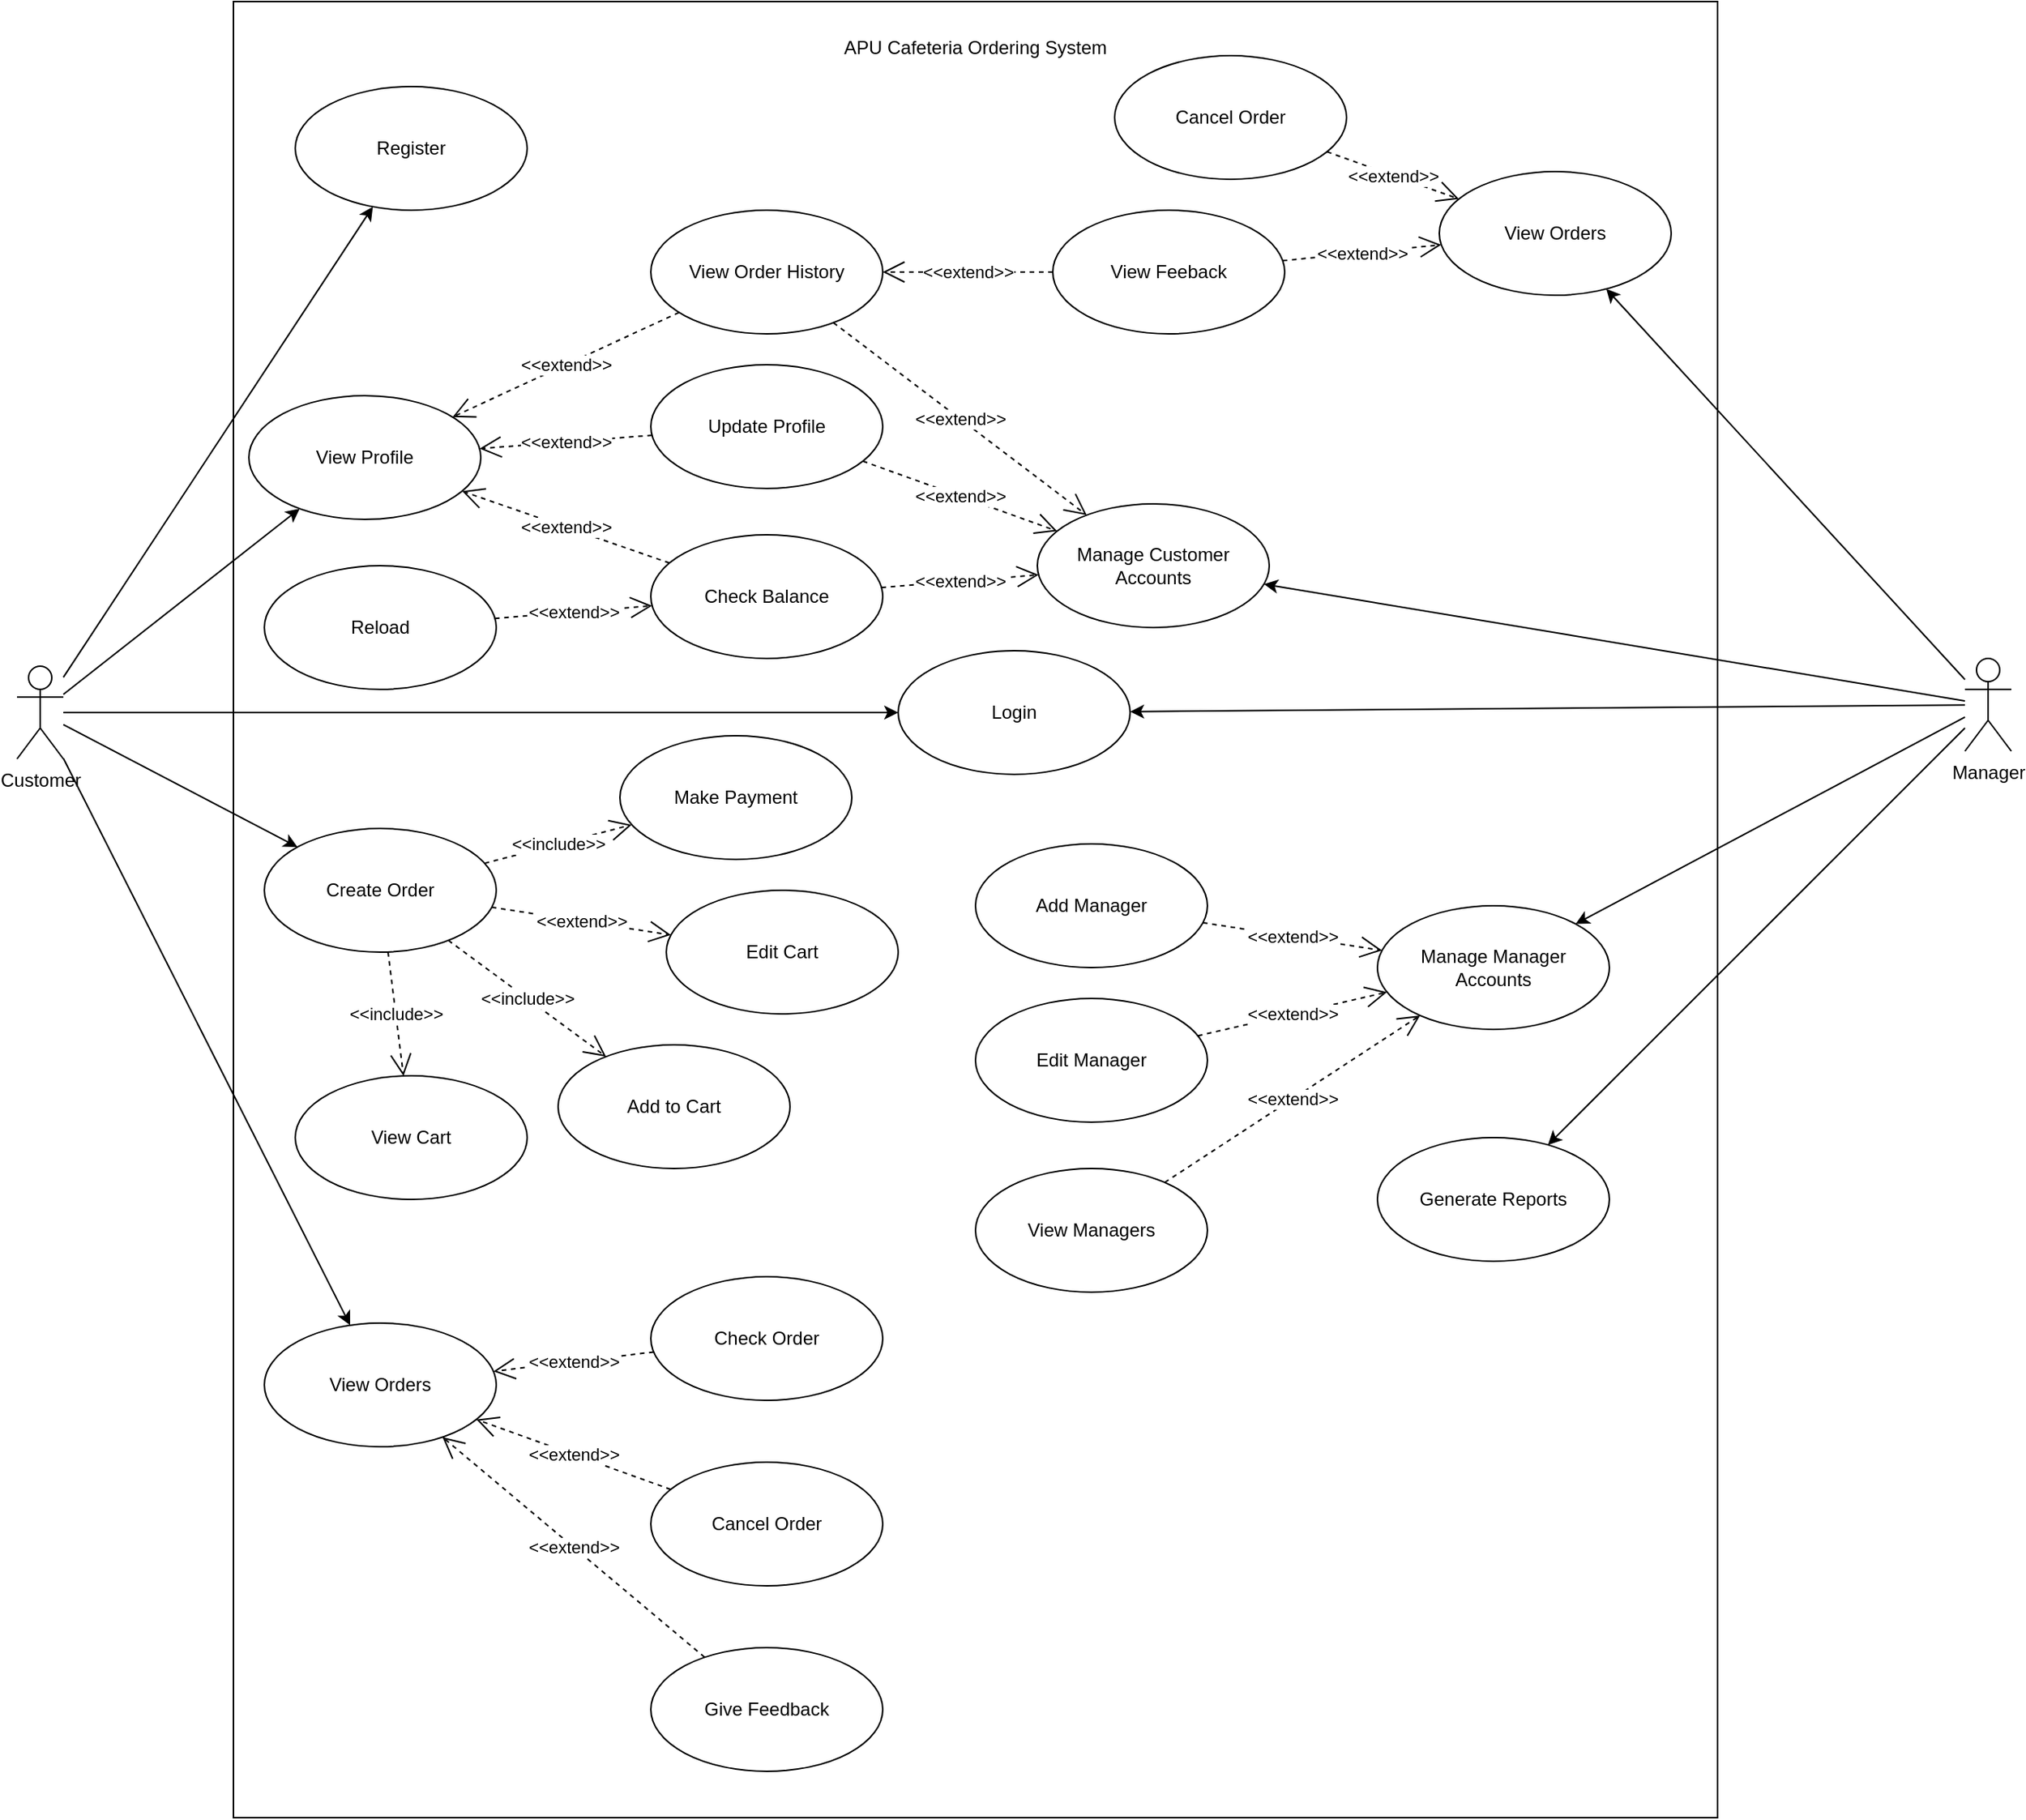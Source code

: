 <mxfile version="20.2.3" type="device"><diagram id="vUVzwCp1WOA1dbDms1h6" name="Page-1"><mxGraphModel dx="1577" dy="1208" grid="1" gridSize="10" guides="1" tooltips="1" connect="1" arrows="1" fold="1" page="1" pageScale="1" pageWidth="850" pageHeight="1100" math="0" shadow="0"><root><mxCell id="0"/><mxCell id="1" parent="0"/><mxCell id="R5ZA7hGn7lexQaH9jN5K-1" value="" style="rounded=0;whiteSpace=wrap;html=1;fillColor=none;" parent="1" vertex="1"><mxGeometry x="260" y="55" width="960" height="1175" as="geometry"/></mxCell><mxCell id="R5ZA7hGn7lexQaH9jN5K-18" style="edgeStyle=none;rounded=0;orthogonalLoop=1;jettySize=auto;html=1;" parent="1" source="R5ZA7hGn7lexQaH9jN5K-2" target="R5ZA7hGn7lexQaH9jN5K-9" edge="1"><mxGeometry relative="1" as="geometry"/></mxCell><mxCell id="R5ZA7hGn7lexQaH9jN5K-21" style="edgeStyle=none;rounded=0;orthogonalLoop=1;jettySize=auto;html=1;" parent="1" source="R5ZA7hGn7lexQaH9jN5K-2" target="R5ZA7hGn7lexQaH9jN5K-19" edge="1"><mxGeometry relative="1" as="geometry"/></mxCell><mxCell id="R5ZA7hGn7lexQaH9jN5K-30" style="edgeStyle=none;rounded=0;orthogonalLoop=1;jettySize=auto;html=1;" parent="1" source="R5ZA7hGn7lexQaH9jN5K-2" target="R5ZA7hGn7lexQaH9jN5K-29" edge="1"><mxGeometry relative="1" as="geometry"/></mxCell><mxCell id="R5ZA7hGn7lexQaH9jN5K-35" style="edgeStyle=none;rounded=0;orthogonalLoop=1;jettySize=auto;html=1;" parent="1" source="R5ZA7hGn7lexQaH9jN5K-2" target="R5ZA7hGn7lexQaH9jN5K-34" edge="1"><mxGeometry relative="1" as="geometry"/></mxCell><mxCell id="V_7ugP3oHjx5BeSpVtfc-22" style="edgeStyle=none;rounded=0;orthogonalLoop=1;jettySize=auto;html=1;" parent="1" source="R5ZA7hGn7lexQaH9jN5K-2" target="V_7ugP3oHjx5BeSpVtfc-21" edge="1"><mxGeometry relative="1" as="geometry"/></mxCell><mxCell id="R5ZA7hGn7lexQaH9jN5K-2" value="Customer" style="shape=umlActor;verticalLabelPosition=bottom;verticalAlign=top;html=1;outlineConnect=0;fillColor=none;" parent="1" vertex="1"><mxGeometry x="120" y="485" width="30" height="60" as="geometry"/></mxCell><mxCell id="R5ZA7hGn7lexQaH9jN5K-4" value="APU Cafeteria Ordering System" style="text;html=1;strokeColor=none;fillColor=none;align=center;verticalAlign=middle;whiteSpace=wrap;rounded=0;" parent="1" vertex="1"><mxGeometry x="650" y="70" width="180" height="30" as="geometry"/></mxCell><mxCell id="R5ZA7hGn7lexQaH9jN5K-9" value="Register" style="ellipse;whiteSpace=wrap;html=1;fillColor=none;" parent="1" vertex="1"><mxGeometry x="300" y="110" width="150" height="80" as="geometry"/></mxCell><mxCell id="R5ZA7hGn7lexQaH9jN5K-12" value="Update Profile" style="ellipse;whiteSpace=wrap;html=1;fillColor=none;" parent="1" vertex="1"><mxGeometry x="530" y="290" width="150" height="80" as="geometry"/></mxCell><mxCell id="R5ZA7hGn7lexQaH9jN5K-15" value="Check Order" style="ellipse;whiteSpace=wrap;html=1;fillColor=none;" parent="1" vertex="1"><mxGeometry x="530" y="880" width="150" height="80" as="geometry"/></mxCell><mxCell id="R5ZA7hGn7lexQaH9jN5K-16" value="Make Payment" style="ellipse;whiteSpace=wrap;html=1;fillColor=none;" parent="1" vertex="1"><mxGeometry x="510" y="530" width="150" height="80" as="geometry"/></mxCell><mxCell id="R5ZA7hGn7lexQaH9jN5K-17" value="Give Feedback" style="ellipse;whiteSpace=wrap;html=1;fillColor=none;" parent="1" vertex="1"><mxGeometry x="530" y="1120" width="150" height="80" as="geometry"/></mxCell><mxCell id="R5ZA7hGn7lexQaH9jN5K-19" value="Create Order" style="ellipse;whiteSpace=wrap;html=1;fillColor=none;" parent="1" vertex="1"><mxGeometry x="280" y="590" width="150" height="80" as="geometry"/></mxCell><mxCell id="R5ZA7hGn7lexQaH9jN5K-22" value="&amp;lt;&amp;lt;extend&amp;gt;&amp;gt;" style="endArrow=open;endSize=12;dashed=1;html=1;rounded=0;" parent="1" source="R5ZA7hGn7lexQaH9jN5K-15" target="V_7ugP3oHjx5BeSpVtfc-21" edge="1"><mxGeometry width="160" relative="1" as="geometry"><mxPoint x="330" y="690" as="sourcePoint"/><mxPoint x="490" y="690" as="targetPoint"/></mxGeometry></mxCell><mxCell id="R5ZA7hGn7lexQaH9jN5K-23" value="&amp;lt;&amp;lt;extend&amp;gt;&amp;gt;" style="endArrow=open;endSize=12;dashed=1;html=1;rounded=0;" parent="1" source="R5ZA7hGn7lexQaH9jN5K-17" target="V_7ugP3oHjx5BeSpVtfc-21" edge="1"><mxGeometry width="160" relative="1" as="geometry"><mxPoint x="586.167" y="795.884" as="sourcePoint"/><mxPoint x="440" y="830" as="targetPoint"/></mxGeometry></mxCell><mxCell id="R5ZA7hGn7lexQaH9jN5K-26" value="&amp;lt;&amp;lt;include&amp;gt;&amp;gt;" style="endArrow=open;endSize=12;dashed=1;html=1;rounded=0;" parent="1" source="R5ZA7hGn7lexQaH9jN5K-19" target="R5ZA7hGn7lexQaH9jN5K-16" edge="1"><mxGeometry width="160" relative="1" as="geometry"><mxPoint x="586.167" y="695.884" as="sourcePoint"/><mxPoint x="440" y="730" as="targetPoint"/></mxGeometry></mxCell><mxCell id="R5ZA7hGn7lexQaH9jN5K-28" style="edgeStyle=none;rounded=0;orthogonalLoop=1;jettySize=auto;html=1;exitX=0.5;exitY=1;exitDx=0;exitDy=0;" parent="1" source="R5ZA7hGn7lexQaH9jN5K-4" target="R5ZA7hGn7lexQaH9jN5K-4" edge="1"><mxGeometry relative="1" as="geometry"/></mxCell><mxCell id="R5ZA7hGn7lexQaH9jN5K-29" value="View Profile" style="ellipse;whiteSpace=wrap;html=1;fillColor=none;" parent="1" vertex="1"><mxGeometry x="270" y="310" width="150" height="80" as="geometry"/></mxCell><mxCell id="R5ZA7hGn7lexQaH9jN5K-31" value="Check Balance" style="ellipse;whiteSpace=wrap;html=1;fillColor=none;" parent="1" vertex="1"><mxGeometry x="530" y="400" width="150" height="80" as="geometry"/></mxCell><mxCell id="R5ZA7hGn7lexQaH9jN5K-32" value="&amp;lt;&amp;lt;extend&amp;gt;&amp;gt;" style="endArrow=open;endSize=12;dashed=1;html=1;rounded=0;" parent="1" source="R5ZA7hGn7lexQaH9jN5K-12" target="R5ZA7hGn7lexQaH9jN5K-29" edge="1"><mxGeometry width="160" relative="1" as="geometry"><mxPoint x="496.167" y="240.004" as="sourcePoint"/><mxPoint x="350" y="274.12" as="targetPoint"/></mxGeometry></mxCell><mxCell id="R5ZA7hGn7lexQaH9jN5K-33" value="&amp;lt;&amp;lt;extend&amp;gt;&amp;gt;" style="endArrow=open;endSize=12;dashed=1;html=1;rounded=0;" parent="1" source="R5ZA7hGn7lexQaH9jN5K-31" target="R5ZA7hGn7lexQaH9jN5K-29" edge="1"><mxGeometry width="160" relative="1" as="geometry"><mxPoint x="626.167" y="355.884" as="sourcePoint"/><mxPoint x="480" y="390" as="targetPoint"/></mxGeometry></mxCell><mxCell id="R5ZA7hGn7lexQaH9jN5K-34" value="Login" style="ellipse;whiteSpace=wrap;html=1;fillColor=none;" parent="1" vertex="1"><mxGeometry x="690" y="475" width="150" height="80" as="geometry"/></mxCell><mxCell id="R5ZA7hGn7lexQaH9jN5K-36" value="View Order History" style="ellipse;whiteSpace=wrap;html=1;fillColor=none;" parent="1" vertex="1"><mxGeometry x="530" y="190" width="150" height="80" as="geometry"/></mxCell><mxCell id="R5ZA7hGn7lexQaH9jN5K-37" value="&amp;lt;&amp;lt;extend&amp;gt;&amp;gt;" style="endArrow=open;endSize=12;dashed=1;html=1;rounded=0;" parent="1" source="R5ZA7hGn7lexQaH9jN5K-36" target="R5ZA7hGn7lexQaH9jN5K-29" edge="1"><mxGeometry width="160" relative="1" as="geometry"><mxPoint x="636.167" y="365.884" as="sourcePoint"/><mxPoint x="490" y="400" as="targetPoint"/></mxGeometry></mxCell><mxCell id="jxnvOPSPeU2sDkmXh_5i-1" value="Cancel Order" style="ellipse;whiteSpace=wrap;html=1;fillColor=none;" parent="1" vertex="1"><mxGeometry x="530" y="1000" width="150" height="80" as="geometry"/></mxCell><mxCell id="jxnvOPSPeU2sDkmXh_5i-2" value="&amp;lt;&amp;lt;extend&amp;gt;&amp;gt;" style="endArrow=open;endSize=12;dashed=1;html=1;rounded=0;" parent="1" source="jxnvOPSPeU2sDkmXh_5i-1" target="V_7ugP3oHjx5BeSpVtfc-21" edge="1"><mxGeometry width="160" relative="1" as="geometry"><mxPoint x="586.167" y="595.884" as="sourcePoint"/><mxPoint x="440" y="630" as="targetPoint"/></mxGeometry></mxCell><mxCell id="V_7ugP3oHjx5BeSpVtfc-24" style="edgeStyle=none;rounded=0;orthogonalLoop=1;jettySize=auto;html=1;" parent="1" source="V_7ugP3oHjx5BeSpVtfc-2" target="V_7ugP3oHjx5BeSpVtfc-8" edge="1"><mxGeometry relative="1" as="geometry"/></mxCell><mxCell id="V_7ugP3oHjx5BeSpVtfc-26" style="edgeStyle=none;rounded=0;orthogonalLoop=1;jettySize=auto;html=1;" parent="1" source="V_7ugP3oHjx5BeSpVtfc-2" target="V_7ugP3oHjx5BeSpVtfc-16" edge="1"><mxGeometry relative="1" as="geometry"/></mxCell><mxCell id="V_7ugP3oHjx5BeSpVtfc-28" style="edgeStyle=none;rounded=0;orthogonalLoop=1;jettySize=auto;html=1;" parent="1" source="V_7ugP3oHjx5BeSpVtfc-2" target="V_7ugP3oHjx5BeSpVtfc-27" edge="1"><mxGeometry relative="1" as="geometry"/></mxCell><mxCell id="V_7ugP3oHjx5BeSpVtfc-29" style="edgeStyle=none;rounded=0;orthogonalLoop=1;jettySize=auto;html=1;" parent="1" source="V_7ugP3oHjx5BeSpVtfc-2" target="R5ZA7hGn7lexQaH9jN5K-34" edge="1"><mxGeometry relative="1" as="geometry"/></mxCell><mxCell id="V_7ugP3oHjx5BeSpVtfc-34" style="edgeStyle=none;rounded=0;orthogonalLoop=1;jettySize=auto;html=1;" parent="1" source="V_7ugP3oHjx5BeSpVtfc-2" target="V_7ugP3oHjx5BeSpVtfc-32" edge="1"><mxGeometry relative="1" as="geometry"/></mxCell><mxCell id="V_7ugP3oHjx5BeSpVtfc-2" value="Manager" style="shape=umlActor;verticalLabelPosition=bottom;verticalAlign=top;html=1;outlineConnect=0;fillColor=none;" parent="1" vertex="1"><mxGeometry x="1380" y="480" width="30" height="60" as="geometry"/></mxCell><mxCell id="V_7ugP3oHjx5BeSpVtfc-8" value="Manage Customer Accounts" style="ellipse;whiteSpace=wrap;html=1;fillColor=none;" parent="1" vertex="1"><mxGeometry x="780" y="380" width="150" height="80" as="geometry"/></mxCell><mxCell id="V_7ugP3oHjx5BeSpVtfc-9" value="&amp;lt;&amp;lt;extend&amp;gt;&amp;gt;" style="endArrow=open;endSize=12;dashed=1;html=1;rounded=0;" parent="1" source="R5ZA7hGn7lexQaH9jN5K-36" target="V_7ugP3oHjx5BeSpVtfc-8" edge="1"><mxGeometry width="160" relative="1" as="geometry"><mxPoint x="876.209" y="206.056" as="sourcePoint"/><mxPoint x="730.003" y="273.935" as="targetPoint"/></mxGeometry></mxCell><mxCell id="V_7ugP3oHjx5BeSpVtfc-10" value="&amp;lt;&amp;lt;extend&amp;gt;&amp;gt;" style="endArrow=open;endSize=12;dashed=1;html=1;rounded=0;" parent="1" source="R5ZA7hGn7lexQaH9jN5K-12" target="V_7ugP3oHjx5BeSpVtfc-8" edge="1"><mxGeometry width="160" relative="1" as="geometry"><mxPoint x="567.919" y="275.946" as="sourcePoint"/><mxPoint x="421.713" y="343.825" as="targetPoint"/></mxGeometry></mxCell><mxCell id="V_7ugP3oHjx5BeSpVtfc-11" value="&amp;lt;&amp;lt;extend&amp;gt;&amp;gt;" style="endArrow=open;endSize=12;dashed=1;html=1;rounded=0;" parent="1" source="R5ZA7hGn7lexQaH9jN5K-31" target="V_7ugP3oHjx5BeSpVtfc-8" edge="1"><mxGeometry width="160" relative="1" as="geometry"><mxPoint x="577.919" y="285.946" as="sourcePoint"/><mxPoint x="431.713" y="353.825" as="targetPoint"/></mxGeometry></mxCell><mxCell id="V_7ugP3oHjx5BeSpVtfc-12" value="View Feeback" style="ellipse;whiteSpace=wrap;html=1;fillColor=none;" parent="1" vertex="1"><mxGeometry x="790" y="190" width="150" height="80" as="geometry"/></mxCell><mxCell id="V_7ugP3oHjx5BeSpVtfc-15" value="&amp;lt;&amp;lt;extend&amp;gt;&amp;gt;" style="endArrow=open;endSize=12;dashed=1;html=1;rounded=0;" parent="1" source="V_7ugP3oHjx5BeSpVtfc-12" target="R5ZA7hGn7lexQaH9jN5K-36" edge="1"><mxGeometry width="160" relative="1" as="geometry"><mxPoint x="587.919" y="295.946" as="sourcePoint"/><mxPoint x="441.713" y="363.825" as="targetPoint"/></mxGeometry></mxCell><mxCell id="V_7ugP3oHjx5BeSpVtfc-16" value="View Orders" style="ellipse;whiteSpace=wrap;html=1;fillColor=none;" parent="1" vertex="1"><mxGeometry x="1040" y="165" width="150" height="80" as="geometry"/></mxCell><mxCell id="V_7ugP3oHjx5BeSpVtfc-21" value="View Orders" style="ellipse;whiteSpace=wrap;html=1;fillColor=none;" parent="1" vertex="1"><mxGeometry x="280" y="910" width="150" height="80" as="geometry"/></mxCell><mxCell id="V_7ugP3oHjx5BeSpVtfc-25" value="&amp;lt;&amp;lt;extend&amp;gt;&amp;gt;" style="endArrow=open;endSize=12;dashed=1;html=1;rounded=0;" parent="1" source="V_7ugP3oHjx5BeSpVtfc-12" target="V_7ugP3oHjx5BeSpVtfc-16" edge="1"><mxGeometry width="160" relative="1" as="geometry"><mxPoint x="838.081" y="141.048" as="sourcePoint"/><mxPoint x="712.051" y="199.035" as="targetPoint"/></mxGeometry></mxCell><mxCell id="V_7ugP3oHjx5BeSpVtfc-27" value="Manage Manager &lt;br&gt;Accounts" style="ellipse;whiteSpace=wrap;html=1;fillColor=none;" parent="1" vertex="1"><mxGeometry x="1000" y="640" width="150" height="80" as="geometry"/></mxCell><mxCell id="V_7ugP3oHjx5BeSpVtfc-32" value="Generate Reports" style="ellipse;whiteSpace=wrap;html=1;fillColor=none;" parent="1" vertex="1"><mxGeometry x="1000" y="790" width="150" height="80" as="geometry"/></mxCell><mxCell id="V_7ugP3oHjx5BeSpVtfc-35" value="Add Manager" style="ellipse;whiteSpace=wrap;html=1;fillColor=none;" parent="1" vertex="1"><mxGeometry x="740" y="600" width="150" height="80" as="geometry"/></mxCell><mxCell id="V_7ugP3oHjx5BeSpVtfc-36" value="Edit Manager" style="ellipse;whiteSpace=wrap;html=1;fillColor=none;" parent="1" vertex="1"><mxGeometry x="740" y="700" width="150" height="80" as="geometry"/></mxCell><mxCell id="V_7ugP3oHjx5BeSpVtfc-38" value="View Managers" style="ellipse;whiteSpace=wrap;html=1;fillColor=none;" parent="1" vertex="1"><mxGeometry x="740" y="810" width="150" height="80" as="geometry"/></mxCell><mxCell id="V_7ugP3oHjx5BeSpVtfc-39" value="&amp;lt;&amp;lt;extend&amp;gt;&amp;gt;" style="endArrow=open;endSize=12;dashed=1;html=1;rounded=0;" parent="1" source="V_7ugP3oHjx5BeSpVtfc-35" target="V_7ugP3oHjx5BeSpVtfc-27" edge="1"><mxGeometry width="160" relative="1" as="geometry"><mxPoint x="818.081" y="356.048" as="sourcePoint"/><mxPoint x="692.051" y="414.035" as="targetPoint"/></mxGeometry></mxCell><mxCell id="V_7ugP3oHjx5BeSpVtfc-40" value="&amp;lt;&amp;lt;extend&amp;gt;&amp;gt;" style="endArrow=open;endSize=12;dashed=1;html=1;rounded=0;" parent="1" source="V_7ugP3oHjx5BeSpVtfc-36" target="V_7ugP3oHjx5BeSpVtfc-27" edge="1"><mxGeometry width="160" relative="1" as="geometry"><mxPoint x="828.081" y="366.048" as="sourcePoint"/><mxPoint x="702.051" y="424.035" as="targetPoint"/></mxGeometry></mxCell><mxCell id="V_7ugP3oHjx5BeSpVtfc-41" value="&amp;lt;&amp;lt;extend&amp;gt;&amp;gt;" style="endArrow=open;endSize=12;dashed=1;html=1;rounded=0;" parent="1" source="V_7ugP3oHjx5BeSpVtfc-38" target="V_7ugP3oHjx5BeSpVtfc-27" edge="1"><mxGeometry width="160" relative="1" as="geometry"><mxPoint x="838.081" y="376.048" as="sourcePoint"/><mxPoint x="712.051" y="434.035" as="targetPoint"/></mxGeometry></mxCell><mxCell id="V_7ugP3oHjx5BeSpVtfc-45" value="Cancel Order" style="ellipse;whiteSpace=wrap;html=1;fillColor=none;" parent="1" vertex="1"><mxGeometry x="830" y="90" width="150" height="80" as="geometry"/></mxCell><mxCell id="V_7ugP3oHjx5BeSpVtfc-47" value="&amp;lt;&amp;lt;extend&amp;gt;&amp;gt;" style="endArrow=open;endSize=12;dashed=1;html=1;rounded=0;" parent="1" source="V_7ugP3oHjx5BeSpVtfc-45" target="V_7ugP3oHjx5BeSpVtfc-16" edge="1"><mxGeometry width="160" relative="1" as="geometry"><mxPoint x="878.081" y="181.048" as="sourcePoint"/><mxPoint x="752.051" y="239.035" as="targetPoint"/></mxGeometry></mxCell><mxCell id="1Np0Iaj-KnZKG2-RDy5q-2" value="Reload" style="ellipse;whiteSpace=wrap;html=1;fillColor=none;" vertex="1" parent="1"><mxGeometry x="280" y="420" width="150" height="80" as="geometry"/></mxCell><mxCell id="1Np0Iaj-KnZKG2-RDy5q-3" value="&amp;lt;&amp;lt;extend&amp;gt;&amp;gt;" style="endArrow=open;endSize=12;dashed=1;html=1;rounded=0;" edge="1" parent="1" source="1Np0Iaj-KnZKG2-RDy5q-2" target="R5ZA7hGn7lexQaH9jN5K-31"><mxGeometry width="160" relative="1" as="geometry"><mxPoint x="559.996" y="523.413" as="sourcePoint"/><mxPoint x="661.58" y="515.004" as="targetPoint"/></mxGeometry></mxCell><mxCell id="1Np0Iaj-KnZKG2-RDy5q-4" value="Add to Cart" style="ellipse;whiteSpace=wrap;html=1;fillColor=none;" vertex="1" parent="1"><mxGeometry x="470" y="730" width="150" height="80" as="geometry"/></mxCell><mxCell id="1Np0Iaj-KnZKG2-RDy5q-5" value="&amp;lt;&amp;lt;include&amp;gt;&amp;gt;" style="endArrow=open;endSize=12;dashed=1;html=1;rounded=0;" edge="1" parent="1" source="R5ZA7hGn7lexQaH9jN5K-19" target="1Np0Iaj-KnZKG2-RDy5q-4"><mxGeometry width="160" relative="1" as="geometry"><mxPoint x="439.999" y="772.039" as="sourcePoint"/><mxPoint x="496.567" y="749.996" as="targetPoint"/></mxGeometry></mxCell><mxCell id="1Np0Iaj-KnZKG2-RDy5q-7" value="View Cart" style="ellipse;whiteSpace=wrap;html=1;fillColor=none;" vertex="1" parent="1"><mxGeometry x="300" y="750" width="150" height="80" as="geometry"/></mxCell><mxCell id="1Np0Iaj-KnZKG2-RDy5q-8" value="&amp;lt;&amp;lt;include&amp;gt;&amp;gt;" style="endArrow=open;endSize=12;dashed=1;html=1;rounded=0;" edge="1" parent="1" source="R5ZA7hGn7lexQaH9jN5K-19" target="1Np0Iaj-KnZKG2-RDy5q-7"><mxGeometry width="160" relative="1" as="geometry"><mxPoint x="439.448" y="644.842" as="sourcePoint"/><mxPoint x="570.664" y="654.69" as="targetPoint"/></mxGeometry></mxCell><mxCell id="1Np0Iaj-KnZKG2-RDy5q-9" value="Edit Cart" style="ellipse;whiteSpace=wrap;html=1;fillColor=none;" vertex="1" parent="1"><mxGeometry x="540" y="630" width="150" height="80" as="geometry"/></mxCell><mxCell id="1Np0Iaj-KnZKG2-RDy5q-10" value="&amp;lt;&amp;lt;extend&amp;gt;&amp;gt;" style="endArrow=open;endSize=12;dashed=1;html=1;rounded=0;" edge="1" parent="1" source="R5ZA7hGn7lexQaH9jN5K-19" target="1Np0Iaj-KnZKG2-RDy5q-9"><mxGeometry width="160" relative="1" as="geometry"><mxPoint x="689.246" y="444.343" as="sourcePoint"/><mxPoint x="790.83" y="435.934" as="targetPoint"/></mxGeometry></mxCell></root></mxGraphModel></diagram></mxfile>